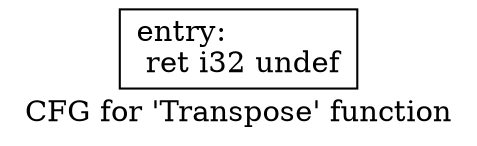 digraph "CFG for 'Transpose' function" {
	label="CFG for 'Transpose' function";

	Node0x5426510 [shape=record,label="{entry:\l  ret i32 undef\l}"];
}
